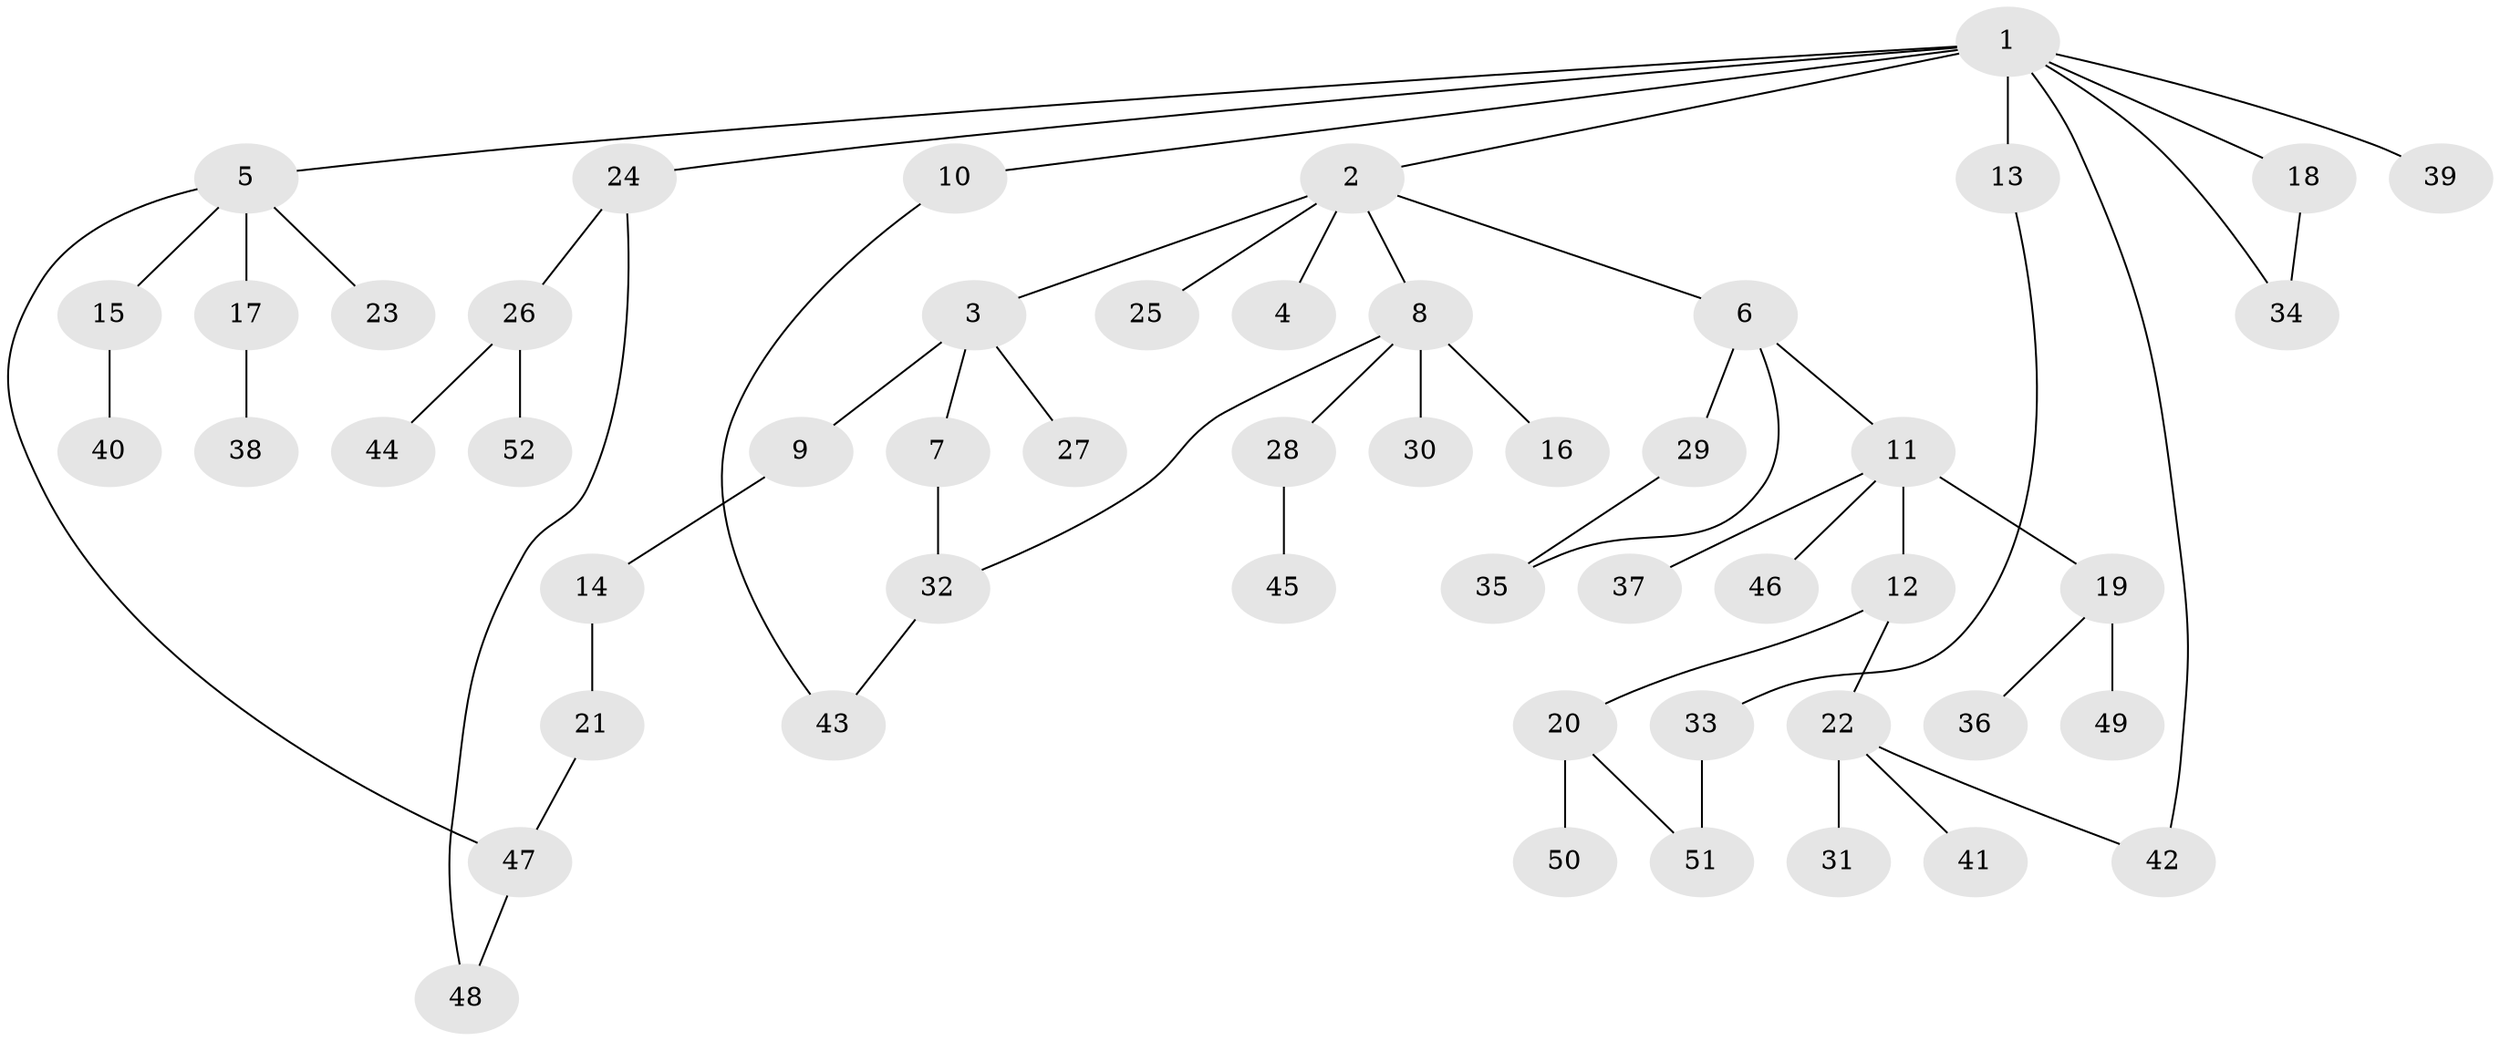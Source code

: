 // coarse degree distribution, {3: 0.38095238095238093, 4: 0.09523809523809523, 1: 0.2857142857142857, 2: 0.19047619047619047, 6: 0.047619047619047616}
// Generated by graph-tools (version 1.1) at 2025/35/03/04/25 23:35:59]
// undirected, 52 vertices, 59 edges
graph export_dot {
  node [color=gray90,style=filled];
  1;
  2;
  3;
  4;
  5;
  6;
  7;
  8;
  9;
  10;
  11;
  12;
  13;
  14;
  15;
  16;
  17;
  18;
  19;
  20;
  21;
  22;
  23;
  24;
  25;
  26;
  27;
  28;
  29;
  30;
  31;
  32;
  33;
  34;
  35;
  36;
  37;
  38;
  39;
  40;
  41;
  42;
  43;
  44;
  45;
  46;
  47;
  48;
  49;
  50;
  51;
  52;
  1 -- 2;
  1 -- 5;
  1 -- 10;
  1 -- 13;
  1 -- 18;
  1 -- 24;
  1 -- 39;
  1 -- 42;
  1 -- 34;
  2 -- 3;
  2 -- 4;
  2 -- 6;
  2 -- 8;
  2 -- 25;
  3 -- 7;
  3 -- 9;
  3 -- 27;
  5 -- 15;
  5 -- 17;
  5 -- 23;
  5 -- 47;
  6 -- 11;
  6 -- 29;
  6 -- 35;
  7 -- 32;
  8 -- 16;
  8 -- 28;
  8 -- 30;
  8 -- 32;
  9 -- 14;
  10 -- 43;
  11 -- 12;
  11 -- 19;
  11 -- 37;
  11 -- 46;
  12 -- 20;
  12 -- 22;
  13 -- 33;
  14 -- 21;
  15 -- 40;
  17 -- 38;
  18 -- 34;
  19 -- 36;
  19 -- 49;
  20 -- 50;
  20 -- 51;
  21 -- 47;
  22 -- 31;
  22 -- 41;
  22 -- 42;
  24 -- 26;
  24 -- 48;
  26 -- 44;
  26 -- 52;
  28 -- 45;
  29 -- 35;
  32 -- 43;
  33 -- 51;
  47 -- 48;
}
